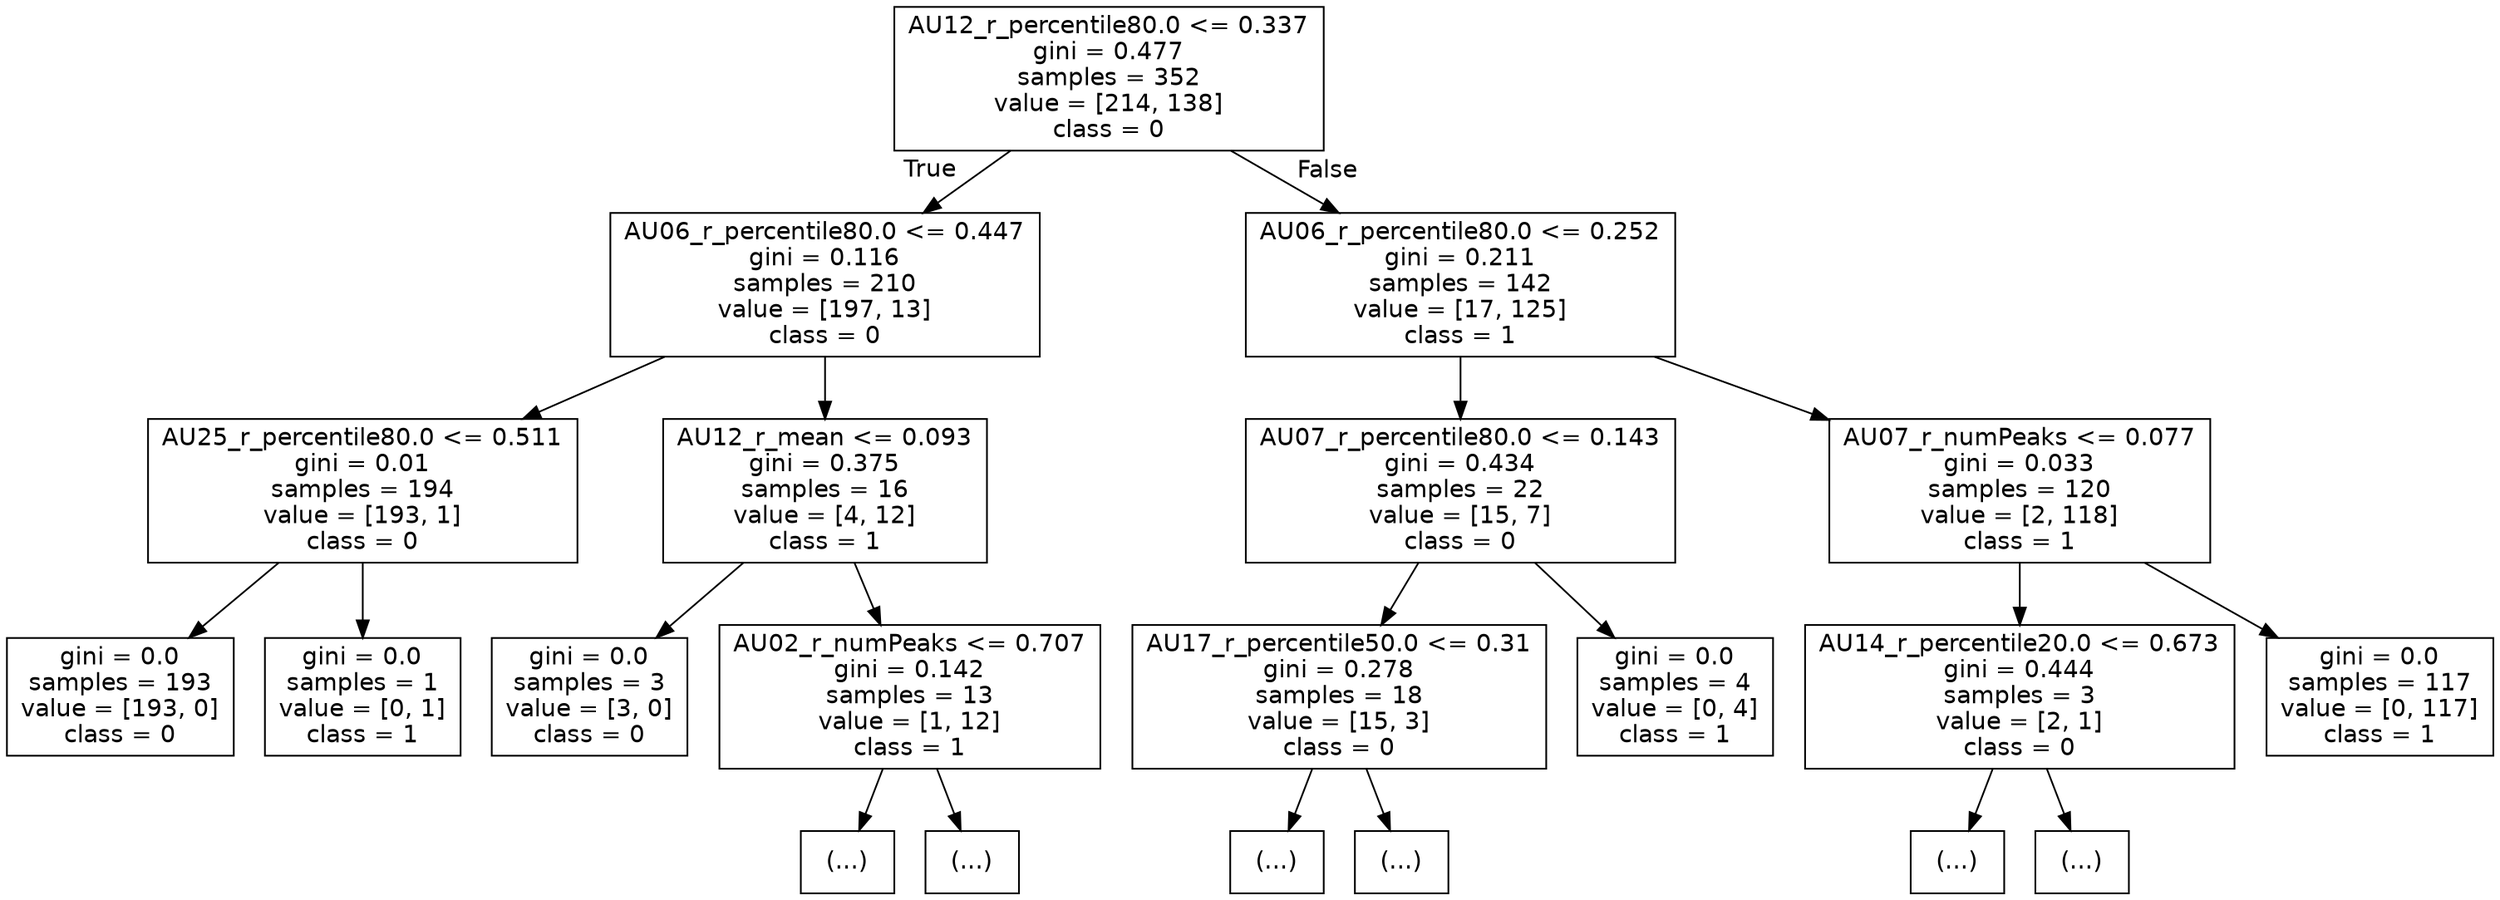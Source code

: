 digraph Tree {
node [shape=box, fontname="helvetica"] ;
edge [fontname="helvetica"] ;
0 [label="AU12_r_percentile80.0 <= 0.337\ngini = 0.477\nsamples = 352\nvalue = [214, 138]\nclass = 0"] ;
1 [label="AU06_r_percentile80.0 <= 0.447\ngini = 0.116\nsamples = 210\nvalue = [197, 13]\nclass = 0"] ;
0 -> 1 [labeldistance=2.5, labelangle=45, headlabel="True"] ;
2 [label="AU25_r_percentile80.0 <= 0.511\ngini = 0.01\nsamples = 194\nvalue = [193, 1]\nclass = 0"] ;
1 -> 2 ;
3 [label="gini = 0.0\nsamples = 193\nvalue = [193, 0]\nclass = 0"] ;
2 -> 3 ;
4 [label="gini = 0.0\nsamples = 1\nvalue = [0, 1]\nclass = 1"] ;
2 -> 4 ;
5 [label="AU12_r_mean <= 0.093\ngini = 0.375\nsamples = 16\nvalue = [4, 12]\nclass = 1"] ;
1 -> 5 ;
6 [label="gini = 0.0\nsamples = 3\nvalue = [3, 0]\nclass = 0"] ;
5 -> 6 ;
7 [label="AU02_r_numPeaks <= 0.707\ngini = 0.142\nsamples = 13\nvalue = [1, 12]\nclass = 1"] ;
5 -> 7 ;
8 [label="(...)"] ;
7 -> 8 ;
9 [label="(...)"] ;
7 -> 9 ;
10 [label="AU06_r_percentile80.0 <= 0.252\ngini = 0.211\nsamples = 142\nvalue = [17, 125]\nclass = 1"] ;
0 -> 10 [labeldistance=2.5, labelangle=-45, headlabel="False"] ;
11 [label="AU07_r_percentile80.0 <= 0.143\ngini = 0.434\nsamples = 22\nvalue = [15, 7]\nclass = 0"] ;
10 -> 11 ;
12 [label="AU17_r_percentile50.0 <= 0.31\ngini = 0.278\nsamples = 18\nvalue = [15, 3]\nclass = 0"] ;
11 -> 12 ;
13 [label="(...)"] ;
12 -> 13 ;
16 [label="(...)"] ;
12 -> 16 ;
17 [label="gini = 0.0\nsamples = 4\nvalue = [0, 4]\nclass = 1"] ;
11 -> 17 ;
18 [label="AU07_r_numPeaks <= 0.077\ngini = 0.033\nsamples = 120\nvalue = [2, 118]\nclass = 1"] ;
10 -> 18 ;
19 [label="AU14_r_percentile20.0 <= 0.673\ngini = 0.444\nsamples = 3\nvalue = [2, 1]\nclass = 0"] ;
18 -> 19 ;
20 [label="(...)"] ;
19 -> 20 ;
21 [label="(...)"] ;
19 -> 21 ;
22 [label="gini = 0.0\nsamples = 117\nvalue = [0, 117]\nclass = 1"] ;
18 -> 22 ;
}